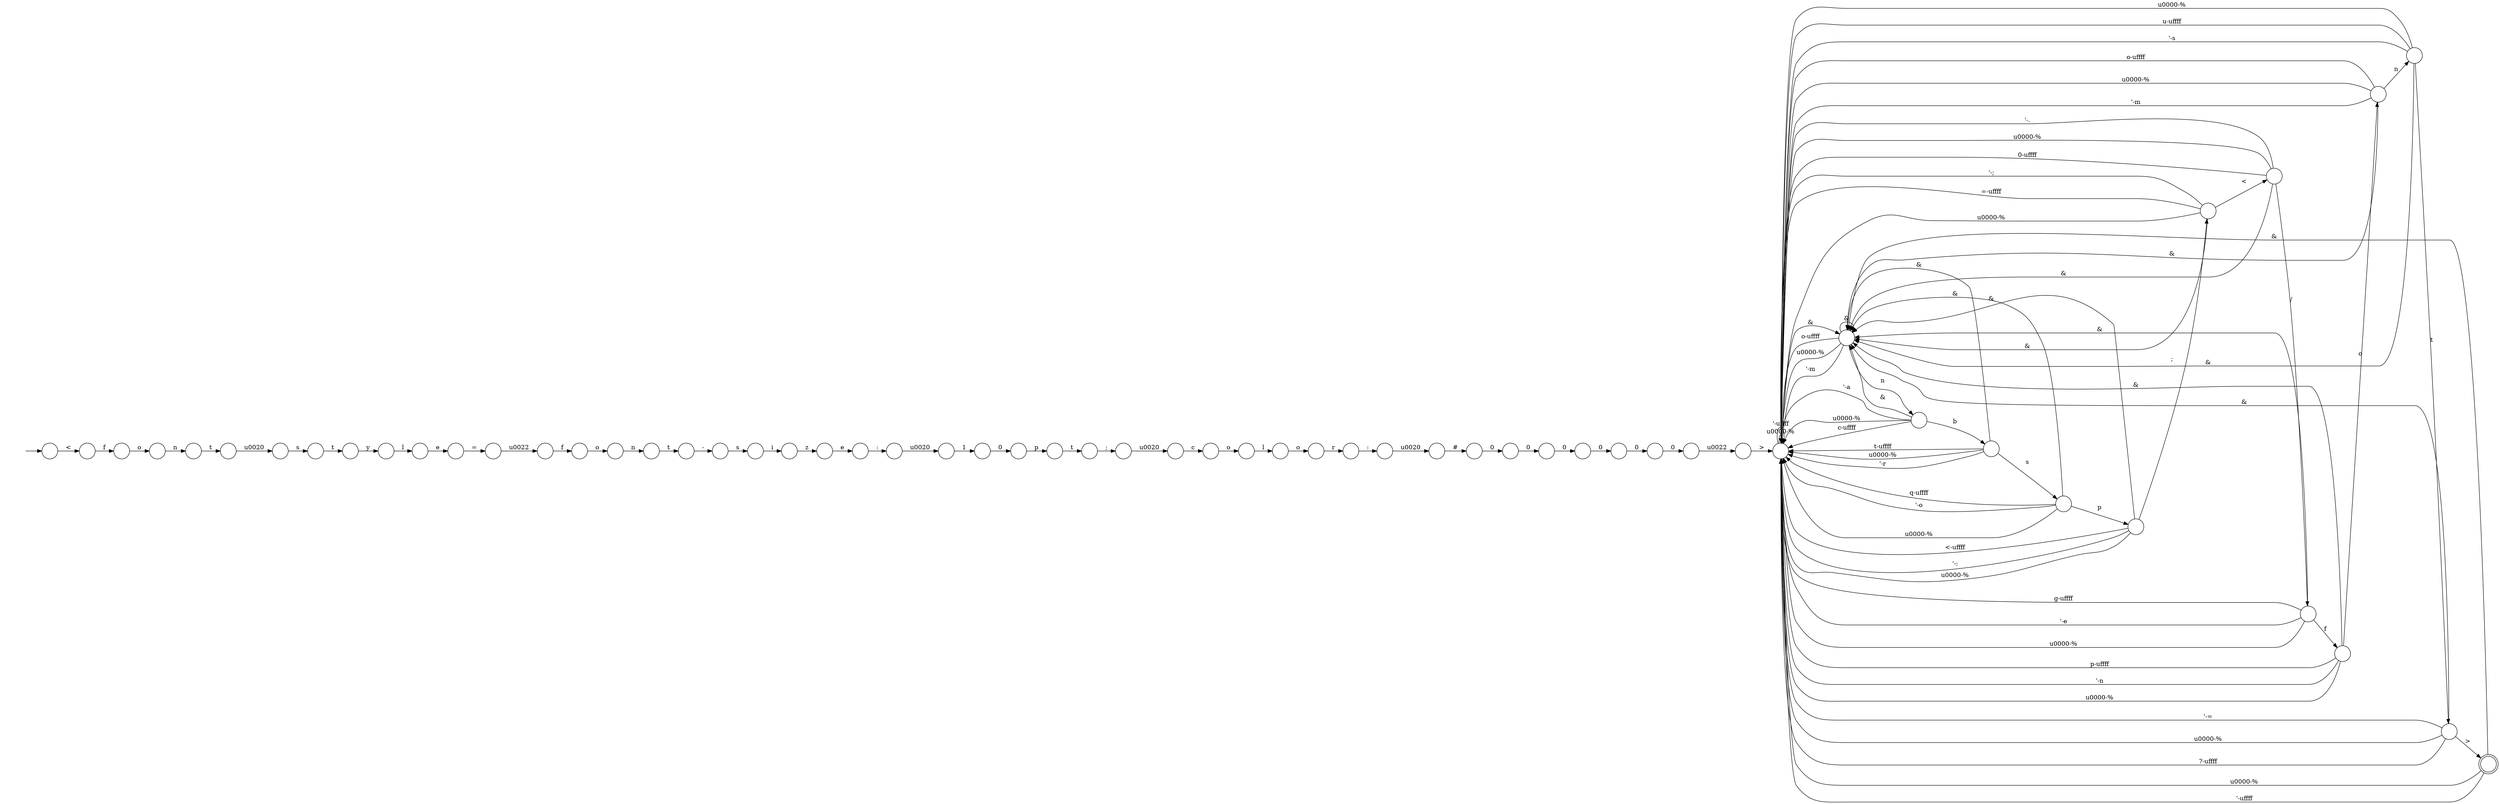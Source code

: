 digraph Automaton {
  rankdir = LR;
  0 [shape=circle,label=""];
  0 -> 28 [label="f"]
  1 [shape=circle,label=""];
  1 -> 26 [label="t"]
  2 [shape=circle,label=""];
  2 -> 35 [label="c"]
  3 [shape=circle,label=""];
  3 -> 6 [label="0"]
  4 [shape=circle,label=""];
  4 -> 51 [label=";"]
  5 [shape=circle,label=""];
  5 -> 19 [label="y"]
  6 [shape=circle,label=""];
  6 -> 58 [label="0"]
  7 [shape=circle,label=""];
  7 -> 44 [label="&"]
  7 -> 27 [label="t"]
  7 -> 31 [label="\u0000-%"]
  7 -> 31 [label="u-\uffff"]
  7 -> 31 [label="'-s"]
  8 [shape=doublecircle,label=""];
  8 -> 44 [label="&"]
  8 -> 31 [label="\u0000-%"]
  8 -> 31 [label="'-\uffff"]
  9 [shape=circle,label=""];
  9 -> 42 [label="p"]
  10 [shape=circle,label=""];
  10 -> 37 [label="r"]
  11 [shape=circle,label=""];
  11 -> 44 [label="&"]
  11 -> 31 [label="'-."]
  11 -> 29 [label="/"]
  11 -> 31 [label="\u0000-%"]
  11 -> 31 [label="0-\uffff"]
  12 [shape=circle,label=""];
  12 -> 20 [label="-"]
  13 [shape=circle,label=""];
  13 -> 5 [label="t"]
  14 [shape=circle,label=""];
  14 -> 38 [label="l"]
  15 [shape=circle,label=""];
  15 -> 54 [label="i"]
  16 [shape=circle,label=""];
  16 -> 13 [label="s"]
  17 [shape=circle,label=""];
  17 -> 22 [label="\u0020"]
  18 [shape=circle,label=""];
  18 -> 45 [label="\u0020"]
  19 [shape=circle,label=""];
  19 -> 30 [label="l"]
  20 [shape=circle,label=""];
  20 -> 15 [label="s"]
  21 [shape=circle,label=""];
  21 -> 49 [label="o"]
  22 [shape=circle,label=""];
  22 -> 3 [label="#"]
  23 [shape=circle,label=""];
  23 -> 44 [label="&"]
  23 -> 31 [label="'-a"]
  23 -> 40 [label="b"]
  23 -> 31 [label="\u0000-%"]
  23 -> 31 [label="c-\uffff"]
  24 [shape=circle,label=""];
  24 -> 31 [label="'-;"]
  24 -> 31 [label="=-\uffff"]
  24 -> 44 [label="&"]
  24 -> 31 [label="\u0000-%"]
  24 -> 11 [label="<"]
  25 [shape=circle,label=""];
  25 -> 7 [label="n"]
  25 -> 44 [label="&"]
  25 -> 31 [label="o-\uffff"]
  25 -> 31 [label="\u0000-%"]
  25 -> 31 [label="'-m"]
  26 [shape=circle,label=""];
  26 -> 16 [label="\u0020"]
  27 [shape=circle,label=""];
  27 -> 44 [label="&"]
  27 -> 31 [label="'-="]
  27 -> 8 [label=">"]
  27 -> 31 [label="\u0000-%"]
  27 -> 31 [label="?-\uffff"]
  28 [shape=circle,label=""];
  28 -> 36 [label="o"]
  29 [shape=circle,label=""];
  29 -> 39 [label="f"]
  29 -> 44 [label="&"]
  29 -> 31 [label="g-\uffff"]
  29 -> 31 [label="'-e"]
  29 -> 31 [label="\u0000-%"]
  30 [shape=circle,label=""];
  30 -> 43 [label="e"]
  31 [shape=circle,label=""];
  31 -> 44 [label="&"]
  31 -> 31 [label="\u0000-%"]
  31 -> 31 [label="'-\uffff"]
  32 [shape=circle,label=""];
  32 -> 31 [label="q-\uffff"]
  32 -> 31 [label="'-o"]
  32 -> 44 [label="&"]
  32 -> 41 [label="p"]
  32 -> 31 [label="\u0000-%"]
  33 [shape=circle,label=""];
  33 -> 53 [label="e"]
  34 [shape=circle,label=""];
  34 -> 9 [label="0"]
  35 [shape=circle,label=""];
  35 -> 14 [label="o"]
  36 [shape=circle,label=""];
  36 -> 56 [label="n"]
  37 [shape=circle,label=""];
  37 -> 17 [label=":"]
  38 [shape=circle,label=""];
  38 -> 10 [label="o"]
  39 [shape=circle,label=""];
  39 -> 31 [label="p-\uffff"]
  39 -> 31 [label="'-n"]
  39 -> 44 [label="&"]
  39 -> 31 [label="\u0000-%"]
  39 -> 25 [label="o"]
  40 [shape=circle,label=""];
  40 -> 44 [label="&"]
  40 -> 32 [label="s"]
  40 -> 31 [label="t-\uffff"]
  40 -> 31 [label="\u0000-%"]
  40 -> 31 [label="'-r"]
  41 [shape=circle,label=""];
  41 -> 31 [label="<-\uffff"]
  41 -> 31 [label="'-:"]
  41 -> 44 [label="&"]
  41 -> 24 [label=";"]
  41 -> 31 [label="\u0000-%"]
  42 [shape=circle,label=""];
  42 -> 4 [label="t"]
  43 [shape=circle,label=""];
  43 -> 57 [label="="]
  44 [shape=circle,label=""];
  44 -> 23 [label="n"]
  44 -> 44 [label="&"]
  44 -> 31 [label="o-\uffff"]
  44 -> 31 [label="\u0000-%"]
  44 -> 31 [label="'-m"]
  45 [shape=circle,label=""];
  45 -> 34 [label="1"]
  46 [shape=circle,label=""];
  46 -> 50 [label="0"]
  47 [shape=circle,label=""];
  47 -> 31 [label=">"]
  48 [shape=circle,label=""];
  48 -> 21 [label="f"]
  49 [shape=circle,label=""];
  49 -> 1 [label="n"]
  50 [shape=circle,label=""];
  50 -> 59 [label="0"]
  51 [shape=circle,label=""];
  51 -> 2 [label="\u0020"]
  52 [shape=circle,label=""];
  52 -> 47 [label="\u0022"]
  53 [shape=circle,label=""];
  53 -> 18 [label=":"]
  54 [shape=circle,label=""];
  54 -> 33 [label="z"]
  55 [shape=circle,label=""];
  initial [shape=plaintext,label=""];
  initial -> 55
  55 -> 48 [label="<"]
  56 [shape=circle,label=""];
  56 -> 12 [label="t"]
  57 [shape=circle,label=""];
  57 -> 0 [label="\u0022"]
  58 [shape=circle,label=""];
  58 -> 46 [label="0"]
  59 [shape=circle,label=""];
  59 -> 52 [label="0"]
}

